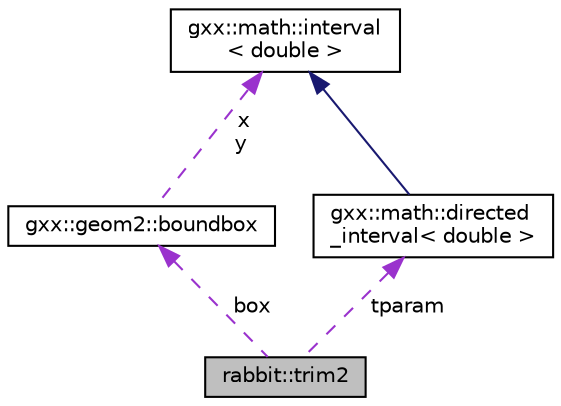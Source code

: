 digraph "rabbit::trim2"
{
  edge [fontname="Helvetica",fontsize="10",labelfontname="Helvetica",labelfontsize="10"];
  node [fontname="Helvetica",fontsize="10",shape=record];
  Node1 [label="rabbit::trim2",height=0.2,width=0.4,color="black", fillcolor="grey75", style="filled", fontcolor="black"];
  Node2 -> Node1 [dir="back",color="darkorchid3",fontsize="10",style="dashed",label=" box" ,fontname="Helvetica"];
  Node2 [label="gxx::geom2::boundbox",height=0.2,width=0.4,color="black", fillcolor="white", style="filled",URL="$structgxx_1_1geom2_1_1boundbox.html"];
  Node3 -> Node2 [dir="back",color="darkorchid3",fontsize="10",style="dashed",label=" x\ny" ,fontname="Helvetica"];
  Node3 [label="gxx::math::interval\l\< double \>",height=0.2,width=0.4,color="black", fillcolor="white", style="filled",URL="$classgxx_1_1math_1_1interval.html"];
  Node4 -> Node1 [dir="back",color="darkorchid3",fontsize="10",style="dashed",label=" tparam" ,fontname="Helvetica"];
  Node4 [label="gxx::math::directed\l_interval\< double \>",height=0.2,width=0.4,color="black", fillcolor="white", style="filled",URL="$structgxx_1_1math_1_1directed__interval.html"];
  Node3 -> Node4 [dir="back",color="midnightblue",fontsize="10",style="solid",fontname="Helvetica"];
}
